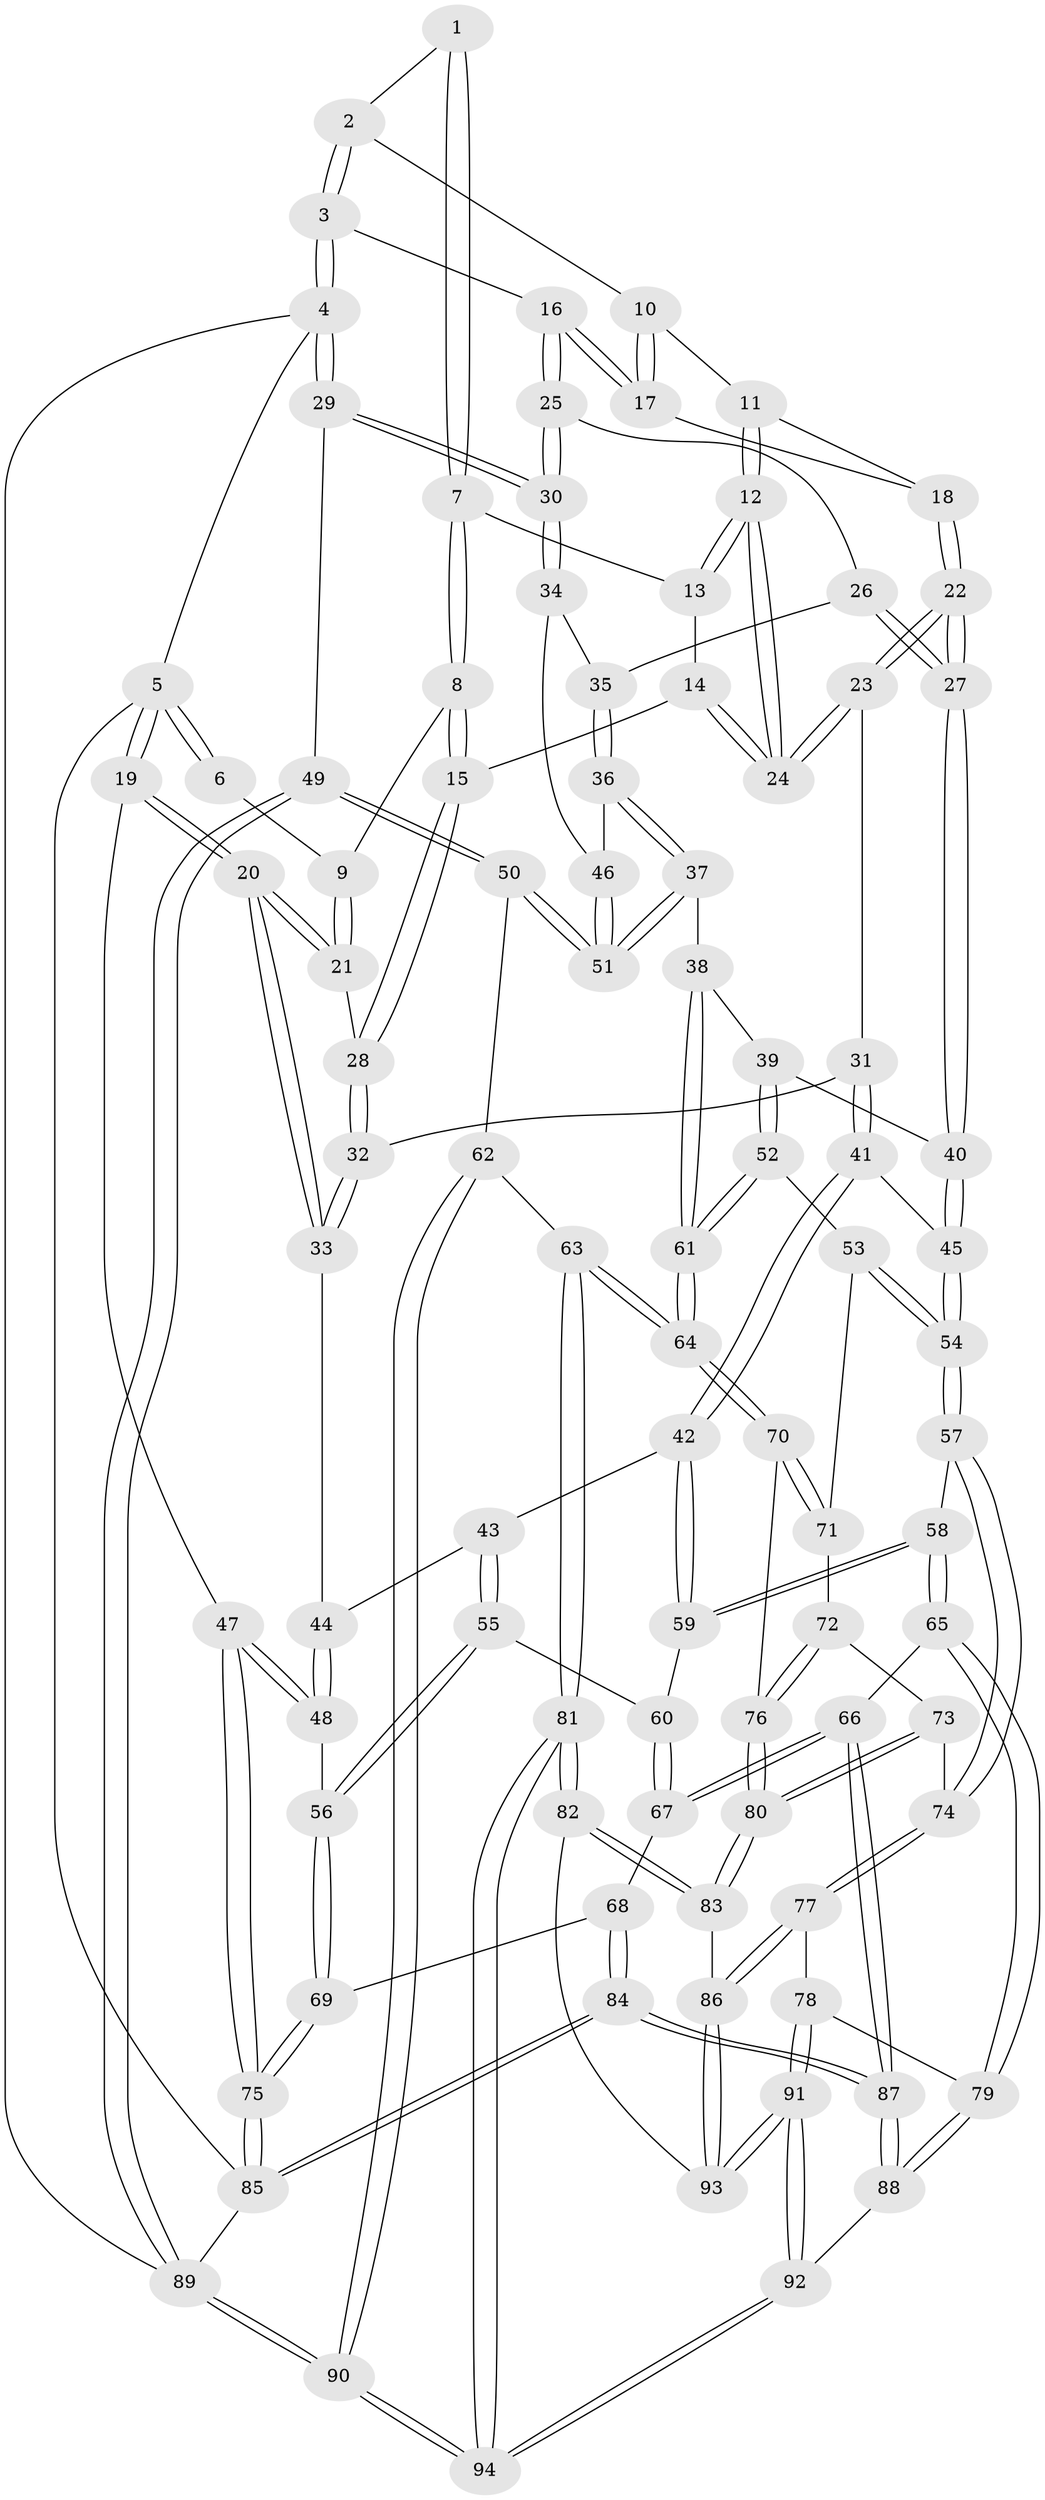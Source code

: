 // Generated by graph-tools (version 1.1) at 2025/17/03/09/25 04:17:02]
// undirected, 94 vertices, 232 edges
graph export_dot {
graph [start="1"]
  node [color=gray90,style=filled];
  1 [pos="+0.20414557947595197+0"];
  2 [pos="+0.6296870146439543+0"];
  3 [pos="+1+0"];
  4 [pos="+1+0"];
  5 [pos="+0+0"];
  6 [pos="+0.2001916792014383+0"];
  7 [pos="+0.21908402442710095+0"];
  8 [pos="+0.23230948947366284+0.13607837950156398"];
  9 [pos="+0.07187361304043798+0.14616270541726564"];
  10 [pos="+0.6138148231384714+0"];
  11 [pos="+0.5618966643103616+0.07525410411083922"];
  12 [pos="+0.49331464541891884+0.15144129493218006"];
  13 [pos="+0.3781172607065253+0.04093654122710545"];
  14 [pos="+0.3178077835253638+0.1904714708449115"];
  15 [pos="+0.24918675797806422+0.1924527753995401"];
  16 [pos="+0.8253224510389168+0.17183713001079765"];
  17 [pos="+0.767155368021365+0.1474491536777189"];
  18 [pos="+0.6727055506344273+0.18167155053428047"];
  19 [pos="+0+0.282442104844927"];
  20 [pos="+0+0.2776307308562239"];
  21 [pos="+0+0.23115629393180886"];
  22 [pos="+0.600888491547572+0.33802233892589184"];
  23 [pos="+0.50312343878175+0.27249006185050373"];
  24 [pos="+0.4801070674211274+0.20155684449260783"];
  25 [pos="+0.8433854614536915+0.24236796426453833"];
  26 [pos="+0.7664775537856614+0.32584536518944646"];
  27 [pos="+0.6152682065146923+0.353944774006058"];
  28 [pos="+0.23522357556153184+0.2228358176946832"];
  29 [pos="+1+0.3446045692263998"];
  30 [pos="+1+0.34258183220117816"];
  31 [pos="+0.3737882649449011+0.37677220744786033"];
  32 [pos="+0.23911179805335048+0.3392138693813092"];
  33 [pos="+0.19135547924562993+0.3878475362507718"];
  34 [pos="+0.9954687101261458+0.4039473546247704"];
  35 [pos="+0.8000183431597705+0.3921610879185525"];
  36 [pos="+0.8235468854612744+0.46787825389820364"];
  37 [pos="+0.7573985651632431+0.5438749531926829"];
  38 [pos="+0.7131297585111755+0.5656169714843778"];
  39 [pos="+0.6139145607365539+0.46432938973463084"];
  40 [pos="+0.6050280514613446+0.44948627692921106"];
  41 [pos="+0.3925173519951476+0.493823874170909"];
  42 [pos="+0.2803145510792357+0.5492566656125764"];
  43 [pos="+0.24302479647944325+0.5214810403967827"];
  44 [pos="+0.19023436316861678+0.4047683766235881"];
  45 [pos="+0.4493186201030985+0.526748318503913"];
  46 [pos="+0.8557695277112795+0.47557468081557147"];
  47 [pos="+0+0.581536421669715"];
  48 [pos="+0+0.588973577846508"];
  49 [pos="+1+0.6741398567948766"];
  50 [pos="+1+0.6942869006214536"];
  51 [pos="+0.9660171419225088+0.6336752045229003"];
  52 [pos="+0.5511322449959243+0.6416216151265403"];
  53 [pos="+0.528981888320401+0.6531629900801309"];
  54 [pos="+0.4639418975573184+0.6497351773050476"];
  55 [pos="+0.08287467817738516+0.5992837535407943"];
  56 [pos="+0.026517080614810045+0.6004270974713676"];
  57 [pos="+0.42505114607812855+0.6958530909884577"];
  58 [pos="+0.33975557192185557+0.6924029105085181"];
  59 [pos="+0.2804607831796086+0.6035001482053425"];
  60 [pos="+0.19861783306075229+0.6470979944904787"];
  61 [pos="+0.7079461342547886+0.6388296028548871"];
  62 [pos="+0.9839172404787162+0.7230105123371309"];
  63 [pos="+0.8218848890325782+0.7848552084491487"];
  64 [pos="+0.7355213402454351+0.7167322192896451"];
  65 [pos="+0.24997518063216848+0.7930395261888963"];
  66 [pos="+0.24498939914095239+0.7933277125877786"];
  67 [pos="+0.1937750419002373+0.7686853305791213"];
  68 [pos="+0.1625646981173628+0.7681684086528924"];
  69 [pos="+0.14138408242033892+0.7559077003227486"];
  70 [pos="+0.6311222669117291+0.754342927093692"];
  71 [pos="+0.5706955569797552+0.7141071801046975"];
  72 [pos="+0.5334005884053599+0.7586690600764711"];
  73 [pos="+0.4709035653187238+0.773355607439377"];
  74 [pos="+0.44996597187391024+0.7689531761946291"];
  75 [pos="+0+0.8976948349501308"];
  76 [pos="+0.6034789477962686+0.7905292747883135"];
  77 [pos="+0.44639960478371116+0.7815333818766872"];
  78 [pos="+0.34656582454871354+0.8689806906866996"];
  79 [pos="+0.26424765792222465+0.807138897542764"];
  80 [pos="+0.582965213654067+0.8400607348613318"];
  81 [pos="+0.742234172517687+1"];
  82 [pos="+0.6749203065751538+0.9671634983674035"];
  83 [pos="+0.584962268159568+0.8657028338954984"];
  84 [pos="+0+1"];
  85 [pos="+0+1"];
  86 [pos="+0.482372223544197+0.8918115697342368"];
  87 [pos="+0+1"];
  88 [pos="+0.2630900579805633+1"];
  89 [pos="+1+1"];
  90 [pos="+0.9252156515752827+1"];
  91 [pos="+0.3891830510536218+1"];
  92 [pos="+0.36407689736548865+1"];
  93 [pos="+0.46650023837103816+0.9202305923320604"];
  94 [pos="+0.7557939198449096+1"];
  1 -- 2;
  1 -- 7;
  1 -- 7;
  2 -- 3;
  2 -- 3;
  2 -- 10;
  3 -- 4;
  3 -- 4;
  3 -- 16;
  4 -- 5;
  4 -- 29;
  4 -- 29;
  4 -- 89;
  5 -- 6;
  5 -- 6;
  5 -- 19;
  5 -- 19;
  5 -- 85;
  6 -- 9;
  7 -- 8;
  7 -- 8;
  7 -- 13;
  8 -- 9;
  8 -- 15;
  8 -- 15;
  9 -- 21;
  9 -- 21;
  10 -- 11;
  10 -- 17;
  10 -- 17;
  11 -- 12;
  11 -- 12;
  11 -- 18;
  12 -- 13;
  12 -- 13;
  12 -- 24;
  12 -- 24;
  13 -- 14;
  14 -- 15;
  14 -- 24;
  14 -- 24;
  15 -- 28;
  15 -- 28;
  16 -- 17;
  16 -- 17;
  16 -- 25;
  16 -- 25;
  17 -- 18;
  18 -- 22;
  18 -- 22;
  19 -- 20;
  19 -- 20;
  19 -- 47;
  20 -- 21;
  20 -- 21;
  20 -- 33;
  20 -- 33;
  21 -- 28;
  22 -- 23;
  22 -- 23;
  22 -- 27;
  22 -- 27;
  23 -- 24;
  23 -- 24;
  23 -- 31;
  25 -- 26;
  25 -- 30;
  25 -- 30;
  26 -- 27;
  26 -- 27;
  26 -- 35;
  27 -- 40;
  27 -- 40;
  28 -- 32;
  28 -- 32;
  29 -- 30;
  29 -- 30;
  29 -- 49;
  30 -- 34;
  30 -- 34;
  31 -- 32;
  31 -- 41;
  31 -- 41;
  32 -- 33;
  32 -- 33;
  33 -- 44;
  34 -- 35;
  34 -- 46;
  35 -- 36;
  35 -- 36;
  36 -- 37;
  36 -- 37;
  36 -- 46;
  37 -- 38;
  37 -- 51;
  37 -- 51;
  38 -- 39;
  38 -- 61;
  38 -- 61;
  39 -- 40;
  39 -- 52;
  39 -- 52;
  40 -- 45;
  40 -- 45;
  41 -- 42;
  41 -- 42;
  41 -- 45;
  42 -- 43;
  42 -- 59;
  42 -- 59;
  43 -- 44;
  43 -- 55;
  43 -- 55;
  44 -- 48;
  44 -- 48;
  45 -- 54;
  45 -- 54;
  46 -- 51;
  46 -- 51;
  47 -- 48;
  47 -- 48;
  47 -- 75;
  47 -- 75;
  48 -- 56;
  49 -- 50;
  49 -- 50;
  49 -- 89;
  49 -- 89;
  50 -- 51;
  50 -- 51;
  50 -- 62;
  52 -- 53;
  52 -- 61;
  52 -- 61;
  53 -- 54;
  53 -- 54;
  53 -- 71;
  54 -- 57;
  54 -- 57;
  55 -- 56;
  55 -- 56;
  55 -- 60;
  56 -- 69;
  56 -- 69;
  57 -- 58;
  57 -- 74;
  57 -- 74;
  58 -- 59;
  58 -- 59;
  58 -- 65;
  58 -- 65;
  59 -- 60;
  60 -- 67;
  60 -- 67;
  61 -- 64;
  61 -- 64;
  62 -- 63;
  62 -- 90;
  62 -- 90;
  63 -- 64;
  63 -- 64;
  63 -- 81;
  63 -- 81;
  64 -- 70;
  64 -- 70;
  65 -- 66;
  65 -- 79;
  65 -- 79;
  66 -- 67;
  66 -- 67;
  66 -- 87;
  66 -- 87;
  67 -- 68;
  68 -- 69;
  68 -- 84;
  68 -- 84;
  69 -- 75;
  69 -- 75;
  70 -- 71;
  70 -- 71;
  70 -- 76;
  71 -- 72;
  72 -- 73;
  72 -- 76;
  72 -- 76;
  73 -- 74;
  73 -- 80;
  73 -- 80;
  74 -- 77;
  74 -- 77;
  75 -- 85;
  75 -- 85;
  76 -- 80;
  76 -- 80;
  77 -- 78;
  77 -- 86;
  77 -- 86;
  78 -- 79;
  78 -- 91;
  78 -- 91;
  79 -- 88;
  79 -- 88;
  80 -- 83;
  80 -- 83;
  81 -- 82;
  81 -- 82;
  81 -- 94;
  81 -- 94;
  82 -- 83;
  82 -- 83;
  82 -- 93;
  83 -- 86;
  84 -- 85;
  84 -- 85;
  84 -- 87;
  84 -- 87;
  85 -- 89;
  86 -- 93;
  86 -- 93;
  87 -- 88;
  87 -- 88;
  88 -- 92;
  89 -- 90;
  89 -- 90;
  90 -- 94;
  90 -- 94;
  91 -- 92;
  91 -- 92;
  91 -- 93;
  91 -- 93;
  92 -- 94;
  92 -- 94;
}
